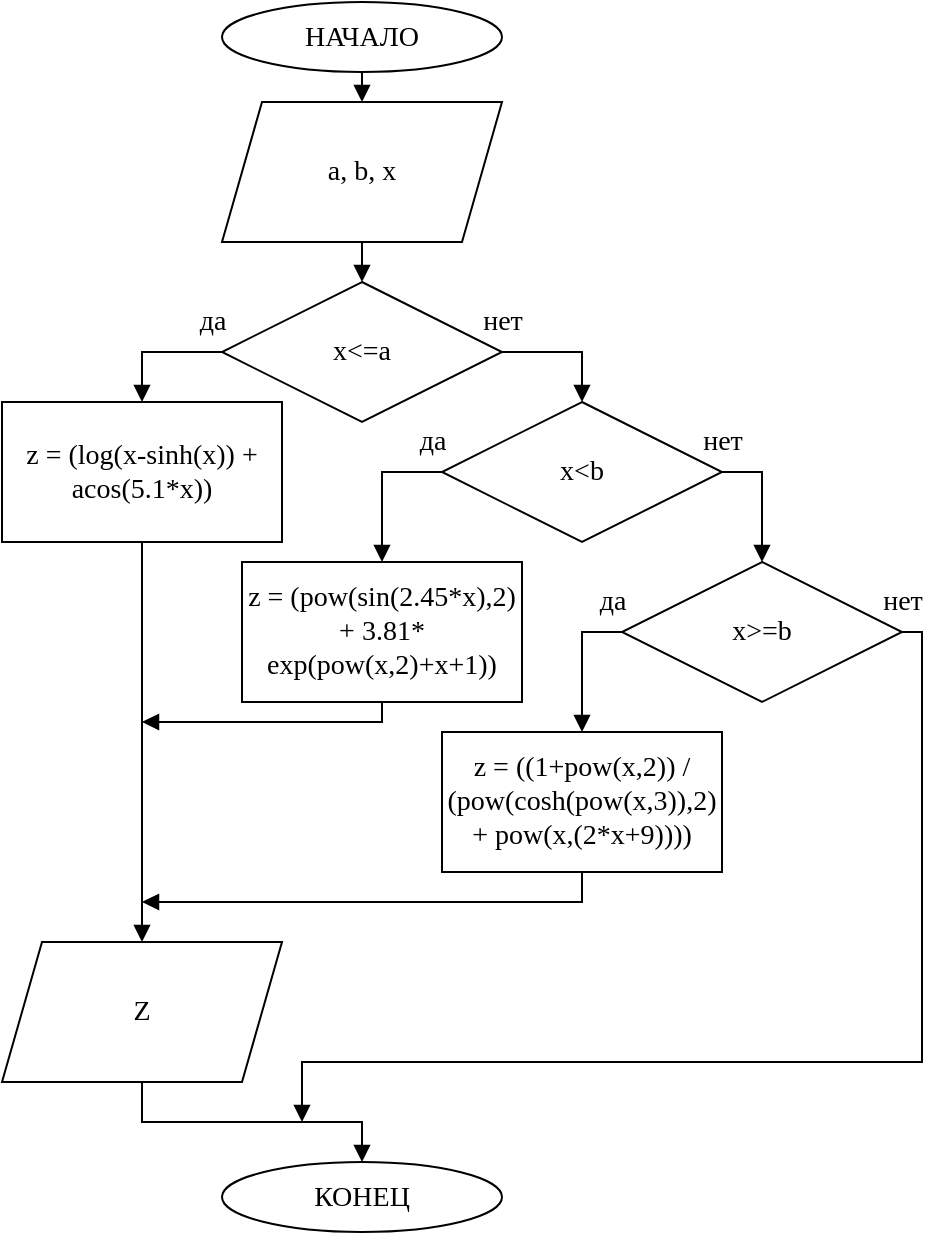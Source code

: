 <mxfile version="13.9.9" type="device"><diagram id="uevsAuNGNfbo22uugava" name="Страница 1"><mxGraphModel dx="618" dy="1044" grid="1" gridSize="10" guides="1" tooltips="1" connect="1" arrows="1" fold="1" page="1" pageScale="1" pageWidth="827" pageHeight="1169" math="0" shadow="0"><root><mxCell id="0"/><mxCell id="1" parent="0"/><mxCell id="XBj3uytc-rKMBctUVHNv-11" style="edgeStyle=orthogonalEdgeStyle;rounded=0;orthogonalLoop=1;jettySize=auto;html=1;exitX=0.5;exitY=1;exitDx=0;exitDy=0;entryX=0.5;entryY=0;entryDx=0;entryDy=0;endArrow=block;endFill=1;" edge="1" parent="1" source="XBj3uytc-rKMBctUVHNv-1" target="XBj3uytc-rKMBctUVHNv-3"><mxGeometry relative="1" as="geometry"/></mxCell><mxCell id="XBj3uytc-rKMBctUVHNv-1" value="НАЧАЛО" style="ellipse;whiteSpace=wrap;html=1;fontSize=14;fontFamily=Times New Roman;labelBorderColor=none;strokeWidth=1;" vertex="1" parent="1"><mxGeometry x="360" y="220" width="140" height="35" as="geometry"/></mxCell><mxCell id="XBj3uytc-rKMBctUVHNv-2" value="КОНЕЦ" style="ellipse;whiteSpace=wrap;html=1;fontSize=14;fontFamily=Times New Roman;labelBorderColor=none;strokeWidth=1;" vertex="1" parent="1"><mxGeometry x="360" y="800" width="140" height="35" as="geometry"/></mxCell><mxCell id="XBj3uytc-rKMBctUVHNv-10" style="edgeStyle=orthogonalEdgeStyle;rounded=0;orthogonalLoop=1;jettySize=auto;html=1;exitX=0.5;exitY=1;exitDx=0;exitDy=0;entryX=0.5;entryY=0;entryDx=0;entryDy=0;endArrow=block;endFill=1;" edge="1" parent="1" source="XBj3uytc-rKMBctUVHNv-3" target="XBj3uytc-rKMBctUVHNv-4"><mxGeometry relative="1" as="geometry"/></mxCell><mxCell id="XBj3uytc-rKMBctUVHNv-3" value="a, b, x" style="shape=parallelogram;perimeter=parallelogramPerimeter;whiteSpace=wrap;html=1;fixedSize=1;strokeWidth=1;fontFamily=Times New Roman;fontSize=14;" vertex="1" parent="1"><mxGeometry x="360" y="270" width="140" height="70" as="geometry"/></mxCell><mxCell id="XBj3uytc-rKMBctUVHNv-9" style="edgeStyle=orthogonalEdgeStyle;rounded=0;orthogonalLoop=1;jettySize=auto;html=1;exitX=1;exitY=0.5;exitDx=0;exitDy=0;entryX=0.5;entryY=0;entryDx=0;entryDy=0;endArrow=block;endFill=1;" edge="1" parent="1" source="XBj3uytc-rKMBctUVHNv-4" target="XBj3uytc-rKMBctUVHNv-8"><mxGeometry relative="1" as="geometry"/></mxCell><mxCell id="XBj3uytc-rKMBctUVHNv-12" style="edgeStyle=orthogonalEdgeStyle;rounded=0;orthogonalLoop=1;jettySize=auto;html=1;exitX=0;exitY=0.5;exitDx=0;exitDy=0;entryX=0.5;entryY=0;entryDx=0;entryDy=0;endArrow=block;endFill=1;" edge="1" parent="1" source="XBj3uytc-rKMBctUVHNv-4" target="XBj3uytc-rKMBctUVHNv-6"><mxGeometry relative="1" as="geometry"/></mxCell><mxCell id="XBj3uytc-rKMBctUVHNv-4" value="x&amp;lt;=a" style="rhombus;whiteSpace=wrap;html=1;strokeWidth=1;fontFamily=Times New Roman;fontSize=14;" vertex="1" parent="1"><mxGeometry x="360" y="360" width="140" height="70" as="geometry"/></mxCell><mxCell id="XBj3uytc-rKMBctUVHNv-5" value="да" style="text;html=1;align=center;verticalAlign=middle;resizable=0;points=[];autosize=1;fontSize=14;fontFamily=Times New Roman;" vertex="1" parent="1"><mxGeometry x="340" y="370" width="30" height="20" as="geometry"/></mxCell><mxCell id="XBj3uytc-rKMBctUVHNv-23" style="edgeStyle=orthogonalEdgeStyle;rounded=0;orthogonalLoop=1;jettySize=auto;html=1;exitX=0.5;exitY=1;exitDx=0;exitDy=0;endArrow=block;endFill=1;" edge="1" parent="1" source="XBj3uytc-rKMBctUVHNv-6" target="XBj3uytc-rKMBctUVHNv-13"><mxGeometry relative="1" as="geometry"/></mxCell><mxCell id="XBj3uytc-rKMBctUVHNv-6" value="z = (log(x-sinh(x)) + acos(5.1*x))" style="rounded=0;whiteSpace=wrap;html=1;strokeWidth=1;fontFamily=Times New Roman;fontSize=14;" vertex="1" parent="1"><mxGeometry x="250" y="420" width="140" height="70" as="geometry"/></mxCell><mxCell id="XBj3uytc-rKMBctUVHNv-7" value="нет" style="text;html=1;align=center;verticalAlign=middle;resizable=0;points=[];autosize=1;fontSize=14;fontFamily=Times New Roman;" vertex="1" parent="1"><mxGeometry x="480" y="370" width="40" height="20" as="geometry"/></mxCell><mxCell id="XBj3uytc-rKMBctUVHNv-17" style="edgeStyle=orthogonalEdgeStyle;rounded=0;orthogonalLoop=1;jettySize=auto;html=1;exitX=0;exitY=0.5;exitDx=0;exitDy=0;entryX=0.5;entryY=0;entryDx=0;entryDy=0;endArrow=block;endFill=1;" edge="1" parent="1" source="XBj3uytc-rKMBctUVHNv-8" target="XBj3uytc-rKMBctUVHNv-15"><mxGeometry relative="1" as="geometry"/></mxCell><mxCell id="XBj3uytc-rKMBctUVHNv-22" style="edgeStyle=orthogonalEdgeStyle;rounded=0;orthogonalLoop=1;jettySize=auto;html=1;exitX=1;exitY=0.5;exitDx=0;exitDy=0;entryX=0.5;entryY=0;entryDx=0;entryDy=0;endArrow=block;endFill=1;" edge="1" parent="1" source="XBj3uytc-rKMBctUVHNv-8" target="XBj3uytc-rKMBctUVHNv-19"><mxGeometry relative="1" as="geometry"/></mxCell><mxCell id="XBj3uytc-rKMBctUVHNv-8" value="x&amp;lt;b" style="rhombus;whiteSpace=wrap;html=1;strokeWidth=1;fontFamily=Times New Roman;fontSize=14;" vertex="1" parent="1"><mxGeometry x="470" y="420" width="140" height="70" as="geometry"/></mxCell><mxCell id="XBj3uytc-rKMBctUVHNv-14" style="edgeStyle=orthogonalEdgeStyle;rounded=0;orthogonalLoop=1;jettySize=auto;html=1;exitX=0.5;exitY=1;exitDx=0;exitDy=0;entryX=0.5;entryY=0;entryDx=0;entryDy=0;endArrow=block;endFill=1;" edge="1" parent="1" source="XBj3uytc-rKMBctUVHNv-13" target="XBj3uytc-rKMBctUVHNv-2"><mxGeometry relative="1" as="geometry"/></mxCell><mxCell id="XBj3uytc-rKMBctUVHNv-13" value="Z" style="shape=parallelogram;perimeter=parallelogramPerimeter;whiteSpace=wrap;html=1;fixedSize=1;strokeWidth=1;fontFamily=Times New Roman;fontSize=14;" vertex="1" parent="1"><mxGeometry x="250" y="690" width="140" height="70" as="geometry"/></mxCell><mxCell id="XBj3uytc-rKMBctUVHNv-24" style="edgeStyle=orthogonalEdgeStyle;rounded=0;orthogonalLoop=1;jettySize=auto;html=1;exitX=0.5;exitY=1;exitDx=0;exitDy=0;endArrow=block;endFill=1;" edge="1" parent="1" source="XBj3uytc-rKMBctUVHNv-15"><mxGeometry relative="1" as="geometry"><mxPoint x="320" y="580" as="targetPoint"/><Array as="points"><mxPoint x="440" y="580"/></Array></mxGeometry></mxCell><mxCell id="XBj3uytc-rKMBctUVHNv-15" value="z = (pow(sin(2.45*x),2) + 3.81*&lt;br&gt;exp(pow(x,2)+x+1))" style="rounded=0;whiteSpace=wrap;html=1;strokeWidth=1;fontFamily=Times New Roman;fontSize=14;" vertex="1" parent="1"><mxGeometry x="370" y="500" width="140" height="70" as="geometry"/></mxCell><mxCell id="XBj3uytc-rKMBctUVHNv-16" value="да" style="text;html=1;align=center;verticalAlign=middle;resizable=0;points=[];autosize=1;fontSize=14;fontFamily=Times New Roman;" vertex="1" parent="1"><mxGeometry x="450" y="430" width="30" height="20" as="geometry"/></mxCell><mxCell id="XBj3uytc-rKMBctUVHNv-18" value="нет" style="text;html=1;align=center;verticalAlign=middle;resizable=0;points=[];autosize=1;fontSize=14;fontFamily=Times New Roman;" vertex="1" parent="1"><mxGeometry x="590" y="430" width="40" height="20" as="geometry"/></mxCell><mxCell id="XBj3uytc-rKMBctUVHNv-21" style="edgeStyle=orthogonalEdgeStyle;rounded=0;orthogonalLoop=1;jettySize=auto;html=1;exitX=0;exitY=0.5;exitDx=0;exitDy=0;entryX=0.5;entryY=0;entryDx=0;entryDy=0;endArrow=block;endFill=1;" edge="1" parent="1" source="XBj3uytc-rKMBctUVHNv-19" target="XBj3uytc-rKMBctUVHNv-20"><mxGeometry relative="1" as="geometry"/></mxCell><mxCell id="XBj3uytc-rKMBctUVHNv-26" style="edgeStyle=orthogonalEdgeStyle;rounded=0;orthogonalLoop=1;jettySize=auto;html=1;exitX=1;exitY=0.5;exitDx=0;exitDy=0;endArrow=block;endFill=1;" edge="1" parent="1" source="XBj3uytc-rKMBctUVHNv-19"><mxGeometry relative="1" as="geometry"><mxPoint x="400" y="780" as="targetPoint"/><Array as="points"><mxPoint x="710" y="535"/><mxPoint x="710" y="750"/><mxPoint x="400" y="750"/></Array></mxGeometry></mxCell><mxCell id="XBj3uytc-rKMBctUVHNv-19" value="x&amp;gt;=b" style="rhombus;whiteSpace=wrap;html=1;strokeWidth=1;fontFamily=Times New Roman;fontSize=14;" vertex="1" parent="1"><mxGeometry x="560" y="500" width="140" height="70" as="geometry"/></mxCell><mxCell id="XBj3uytc-rKMBctUVHNv-25" style="edgeStyle=orthogonalEdgeStyle;rounded=0;orthogonalLoop=1;jettySize=auto;html=1;exitX=0.5;exitY=1;exitDx=0;exitDy=0;endArrow=block;endFill=1;" edge="1" parent="1" source="XBj3uytc-rKMBctUVHNv-20"><mxGeometry relative="1" as="geometry"><mxPoint x="320" y="670" as="targetPoint"/><Array as="points"><mxPoint x="540" y="670"/></Array></mxGeometry></mxCell><mxCell id="XBj3uytc-rKMBctUVHNv-20" value="z = ((1+pow(x,2)) / (pow(cosh(pow(x,3)),2) + pow(x,(2*x+9))))" style="rounded=0;whiteSpace=wrap;html=1;strokeWidth=1;fontFamily=Times New Roman;fontSize=14;" vertex="1" parent="1"><mxGeometry x="470" y="585" width="140" height="70" as="geometry"/></mxCell><mxCell id="XBj3uytc-rKMBctUVHNv-28" value="да" style="text;html=1;align=center;verticalAlign=middle;resizable=0;points=[];autosize=1;fontSize=14;fontFamily=Times New Roman;" vertex="1" parent="1"><mxGeometry x="540" y="510" width="30" height="20" as="geometry"/></mxCell><mxCell id="XBj3uytc-rKMBctUVHNv-29" value="нет" style="text;html=1;align=center;verticalAlign=middle;resizable=0;points=[];autosize=1;fontSize=14;fontFamily=Times New Roman;" vertex="1" parent="1"><mxGeometry x="680" y="510" width="40" height="20" as="geometry"/></mxCell></root></mxGraphModel></diagram></mxfile>